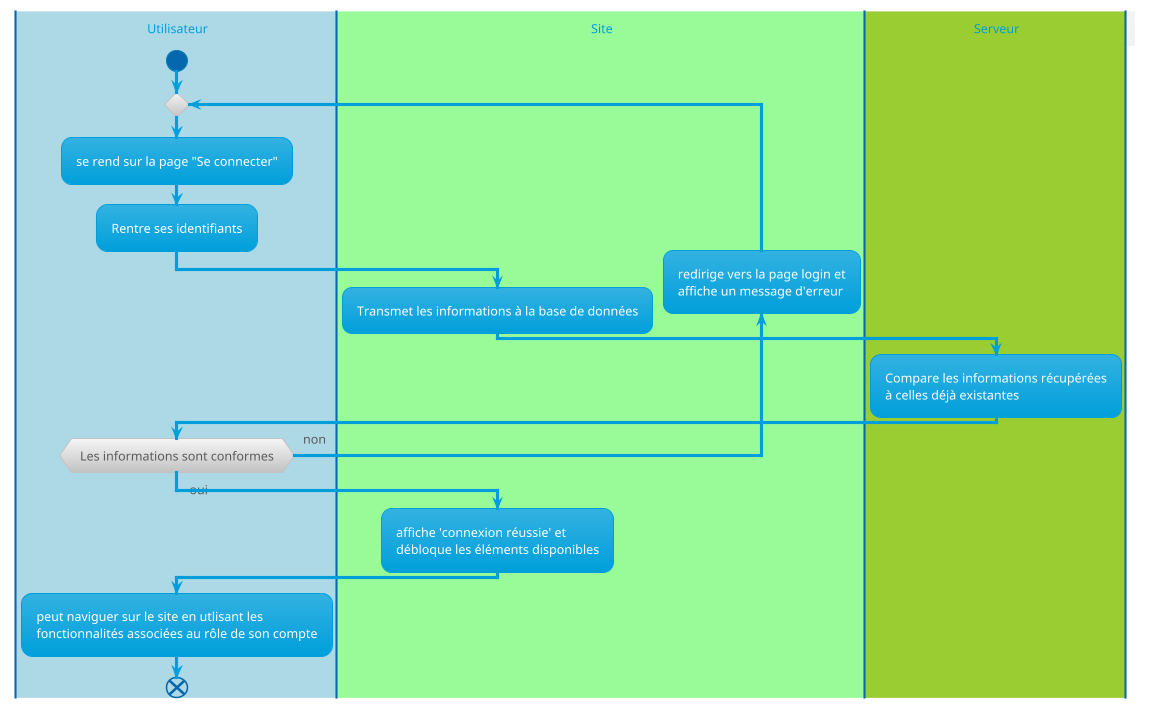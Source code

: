@startuml "EduZouZou - parent - connexion"
!theme bluegray

|#LightBlue|u| Utilisateur
start
|#Palegreen|s| Site
|#YellowGreen|ser| Serveur

|u|
repeat;
:se rend sur la page "Se connecter";
:Rentre ses identifiants;
|s|
:Transmet les informations à la base de données;
|ser|
:Compare les informations récupérées
à celles déjà existantes;
|s|
backward:redirige vers la page login et 
affiche un message d'erreur;
|u|
repeatwhile(Les informations sont conformes) is(non) not(oui)
|s|
:affiche 'connexion réussie' et
débloque les éléments disponibles;


|u|
:peut naviguer sur le site en utlisant les
fonctionnalités associées au rôle de son compte;

end

@enduml


@startuml "EduZouZou - parent - inscription"
!theme bluegray

|#LightBlue|u| Utilisateur
start
|#Palegreen|s| Site
|#YellowGreen|ser| Serveur

|u|
repeat;
:se rend sur la page "créer un compte";
repeat;
:Rempli les champs de saisie;
|s|
repeat while(Vérifie que les données sont conformes aux validators) is(non) not(oui)
:Transmet les informations à la base de données;
|ser|
:Vérifie que les données sont conformes;
|s|
backward:redirige vers la page "Se connecter" et 
affiche un message d'erreur;
|ser|
repeatwhile(Les informations sont conformes) is(non) not(oui)
|s|
:affiche 'inscription réussie' et
débloque les éléments disponibles;


|u|
:peut naviguer sur le site en utlisant les
fonctionnalités associées au rôle de son compte;

end

@enduml



